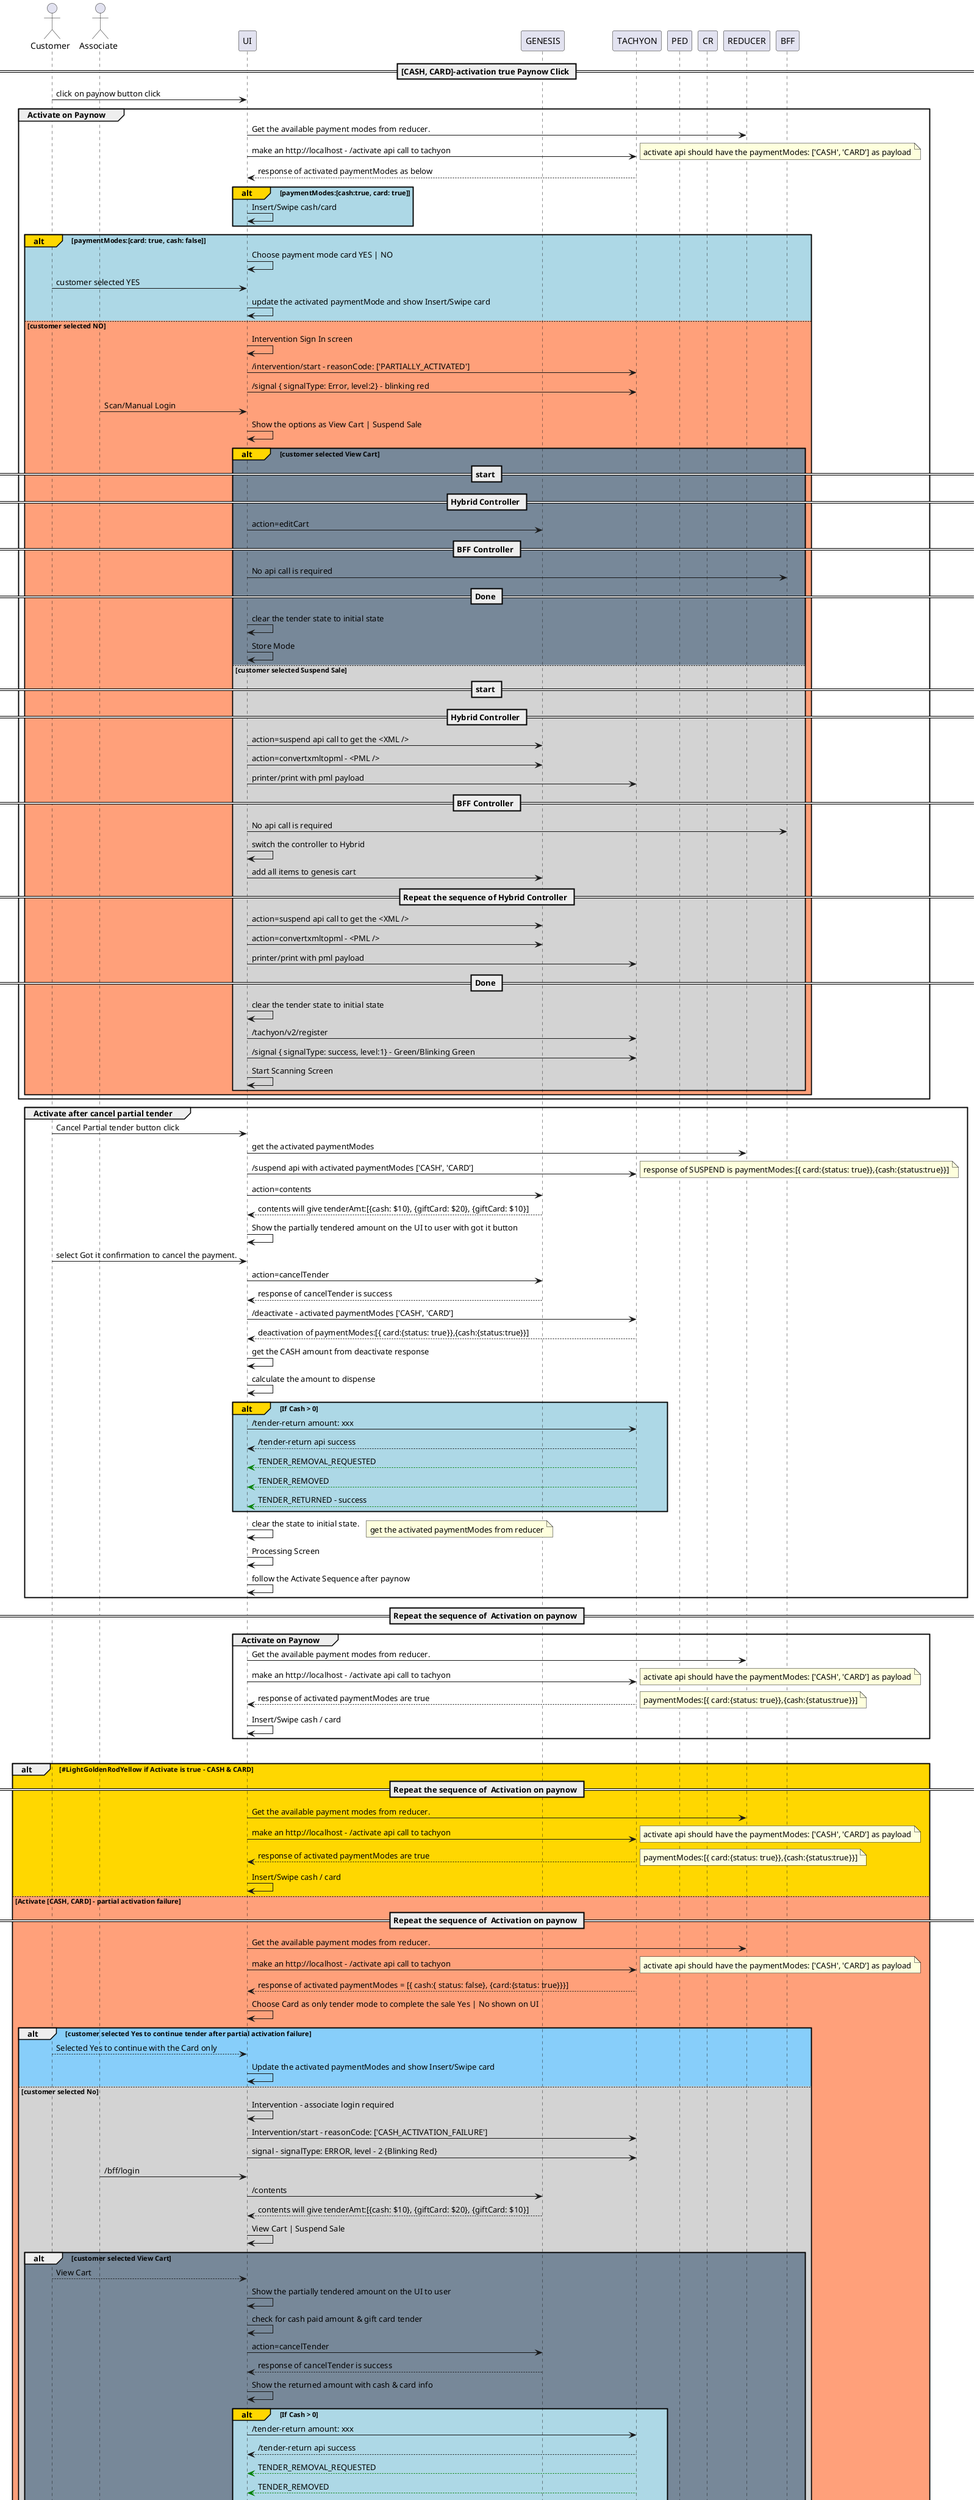 @startuml
actor Customer as USER
actor Associate as ASSOCIATE
participant UI as UI
participant GENESIS as GENESIS
participant TACHYON as TACHYON
participant PED as PED
participant CR as CR
participant REDUCER as REDUCER

== [CASH, CARD]-activation true Paynow Click ==
USER -> UI: click on paynow button click
group Activate on Paynow
UI -> REDUCER: Get the available payment modes from reducer.
UI -> TACHYON: make an http://localhost - /activate api call to tachyon
note right: activate api should have the paymentModes: ['CASH', 'CARD'] as payload
TACHYON --> UI: response of activated paymentModes as below
alt#Gold #LightBlue paymentModes:[cash:true, card: true]
UI -> UI: Insert/Swipe cash/card
end
alt#Gold #LightBlue paymentModes:[card: true, cash: false]
UI -> UI: Choose payment mode card YES | NO
USER -> UI: customer selected YES
UI -> UI: update the activated paymentMode and show Insert/Swipe card
else #LightSalmon customer selected NO
UI -> UI: Intervention Sign In screen
UI -> TACHYON: /intervention/start - reasonCode: ['PARTIALLY_ACTIVATED']
UI -> TACHYON: /signal { signalType: Error, level:2} - blinking red
ASSOCIATE -> UI: Scan/Manual Login
UI -> UI: Show the options as View Cart | Suspend Sale
alt#Gold #LightSlateGray customer selected View Cart
== start ==
== Hybrid Controller ==
UI -> GENESIS: action=editCart
== BFF Controller ==
UI -> BFF: No api call is required
== Done ==
UI -> UI: clear the tender state to initial state
UI -> UI: Store Mode
else #LightGrey customer selected Suspend Sale
== start ==
== Hybrid Controller ==
UI -> GENESIS: action=suspend api call to get the <XML />
UI -> GENESIS: action=convertxmltopml - <PML />
UI -> TACHYON: printer/print with pml payload
== BFF Controller ==
UI -> BFF: No api call is required
UI -> UI: switch the controller to Hybrid
UI -> GENESIS: add all items to genesis cart
== Repeat the sequence of Hybrid Controller ==
UI -> GENESIS: action=suspend api call to get the <XML />
UI -> GENESIS: action=convertxmltopml - <PML />
UI -> TACHYON: printer/print with pml payload
== Done ==
UI -> UI: clear the tender state to initial state
UI -> TACHYON: /tachyon/v2/register
UI -> TACHYON: /signal { signalType: success, level:1} - Green/Blinking Green
UI -> UI: Start Scanning Screen
end
end
end
group Activate after cancel partial tender
USER -> UI: Cancel Partial tender button click 
UI -> REDUCER: get the activated paymentModes
UI -> TACHYON: /suspend api with activated paymentModes ['CASH', 'CARD']
note right: response of SUSPEND is paymentModes:[{ card:{status: true}},{cash:{status:true}}]
UI -> GENESIS: action=contents 
GENESIS --> UI: contents will give tenderAmt:[{cash: $10}, {giftCard: $20}, {giftCard: $10}]
UI -> UI: Show the partially tendered amount on the UI to user with got it button
USER -> UI: select Got it confirmation to cancel the payment.
UI -> GENESIS: action=cancelTender
GENESIS --> UI: response of cancelTender is success
UI -> TACHYON: /deactivate - activated paymentModes ['CASH', 'CARD']
TACHYON --> UI: deactivation of paymentModes:[{ card:{status: true}},{cash:{status:true}}]
UI -> UI: get the CASH amount from deactivate response 
UI -> UI: calculate the amount to dispense 
alt#Gold #LightBlue If Cash > 0
    UI -> TACHYON: /tender-return amount: xxx
    TACHYON --> UI: /tender-return api success
    TACHYON --[#green]> UI: TENDER_REMOVAL_REQUESTED
    TACHYON --[#green]> UI: TENDER_REMOVED
    TACHYON --[#green]> UI: TENDER_RETURNED - success
end
UI -> UI: clear the state to initial state.
note right: get the activated paymentModes from reducer
UI -> UI: Processing Screen
UI -> UI: follow the Activate Sequence after paynow
end
== Repeat the sequence of  Activation on paynow ==
group Activate on Paynow
UI -> REDUCER: Get the available payment modes from reducer.
UI -> TACHYON: make an http://localhost - /activate api call to tachyon
note right: activate api should have the paymentModes: ['CASH', 'CARD'] as payload
TACHYON --> UI: response of activated paymentModes are true
note right: paymentModes:[{ card:{status: true}},{cash:{status:true}}]
UI -> UI: Insert/Swipe cash / card
end
group Activate after partial tender
alt #Gold #LightGoldenRodYellow if Activate is true - CASH & CARD
== Repeat the sequence of  Activation on paynow ==
UI -> REDUCER: Get the available payment modes from reducer.
UI -> TACHYON: make an http://localhost - /activate api call to tachyon
note right: activate api should have the paymentModes: ['CASH', 'CARD'] as payload
TACHYON --> UI: response of activated paymentModes are true
note right: paymentModes:[{ card:{status: true}},{cash:{status:true}}]
UI -> UI: Insert/Swipe cash / card
else #LightSalmon Activate [CASH, CARD] - partial activation failure
== Repeat the sequence of  Activation on paynow ==
UI -> REDUCER: Get the available payment modes from reducer.
UI -> TACHYON: make an http://localhost - /activate api call to tachyon
note right: activate api should have the paymentModes: ['CASH', 'CARD'] as payload
TACHYON --> UI: response of activated paymentModes = [{ cash:{ status: false}, {card:{status: true}}}]
UI -> UI: Choose Card as only tender mode to complete the sale Yes | No shown on UI
alt  #LightSkyBlue customer selected Yes to continue tender after partial activation failure
USER --> UI: Selected Yes to continue with the Card only
UI -> UI: Update the activated paymentModes and show Insert/Swipe card
else #LightGrey customer selected No
UI -> UI: Intervention - associate login required
UI -> TACHYON: Intervention/start - reasonCode: ['CASH_ACTIVATION_FAILURE']
UI -> TACHYON: signal - signalType: ERROR, level - 2 {Blinking Red}
ASSOCIATE -> UI: /bff/login
UI -> GENESIS: /contents
GENESIS --> UI: contents will give tenderAmt:[{cash: $10}, {giftCard: $20}, {giftCard: $10}]
UI -> UI: View Cart | Suspend Sale
alt #LightSlateGray customer selected View Cart
USER --> UI: View Cart
UI -> UI: Show the partially tendered amount on the UI to user
UI -> UI: check for cash paid amount & gift card tender
UI -> GENESIS: action=cancelTender
GENESIS --> UI: response of cancelTender is success
UI -> UI: Show the returned amount with cash & card info
alt#Gold #LightBlue If Cash > 0
    UI -> TACHYON: /tender-return amount: xxx
    TACHYON --> UI: /tender-return api success
    TACHYON --[#green]> UI: TENDER_REMOVAL_REQUESTED
    TACHYON --[#green]> UI: TENDER_REMOVED
    TACHYON --[#green]> UI: TENDER_RETURNED - success
end
UI -> GENESIS: /editCart
GENESIS -> UI: response of editCart - { totals: {}}
UI -> UI: Store Mode
else customer selected Suspend Sale
UI -> UI: Show the partially tendered amount on the UI to user
UI -> UI: check for cash paid amount & gift card tender
== Hybrid Controller ==
== Start ==
UI -> GENESIS: action=cancelTender
GENESIS --> UI: response of cancelTender is success
UI -> UI: Show the returned amount with cash & card info
alt#Gold #LightBlue If Cash > 0
    UI -> TACHYON: /tender-return amount: xxx
    TACHYON --> UI: /tender-return api success
    TACHYON --[#green]> UI: TENDER_REMOVAL_REQUESTED
    TACHYON --[#green]> UI: TENDER_REMOVED
    TACHYON --[#green]> UI: TENDER_RETURNED - success
end
UI -> GENESIS: action=editCart
== BFF Controller ==
UI -> BFF: /cancelAuthorization
UI -> BFF: /removePayment
UI -> BFF: /viewCart
UI -> UI: Flip Cart
UI -> GENESIS: add all exsisting items to cart and update qty price etc.,
== Done ==
UI -> GENESIS: action=suspend
GENESIS --> UI: response <XML>
UI -> GENESIS: convert XML to PML
GENESIS --> UI: response <PML />
GENESIS -> TACHYON: /printer/print - <pml>
UI -> UI: clear the tender state to initial state
UI -> UI: clear the cart state to initial state
UI -> TACHYON: /tachyon/v2/register
UI -> TACHYON: /signal { signalType: success, level:1} - Green/Blinking Green
UI -> UI: Start Scanning Screen
UI -> UI: If switchController is true then change the activeController to BFF
end
end
end
@enduml